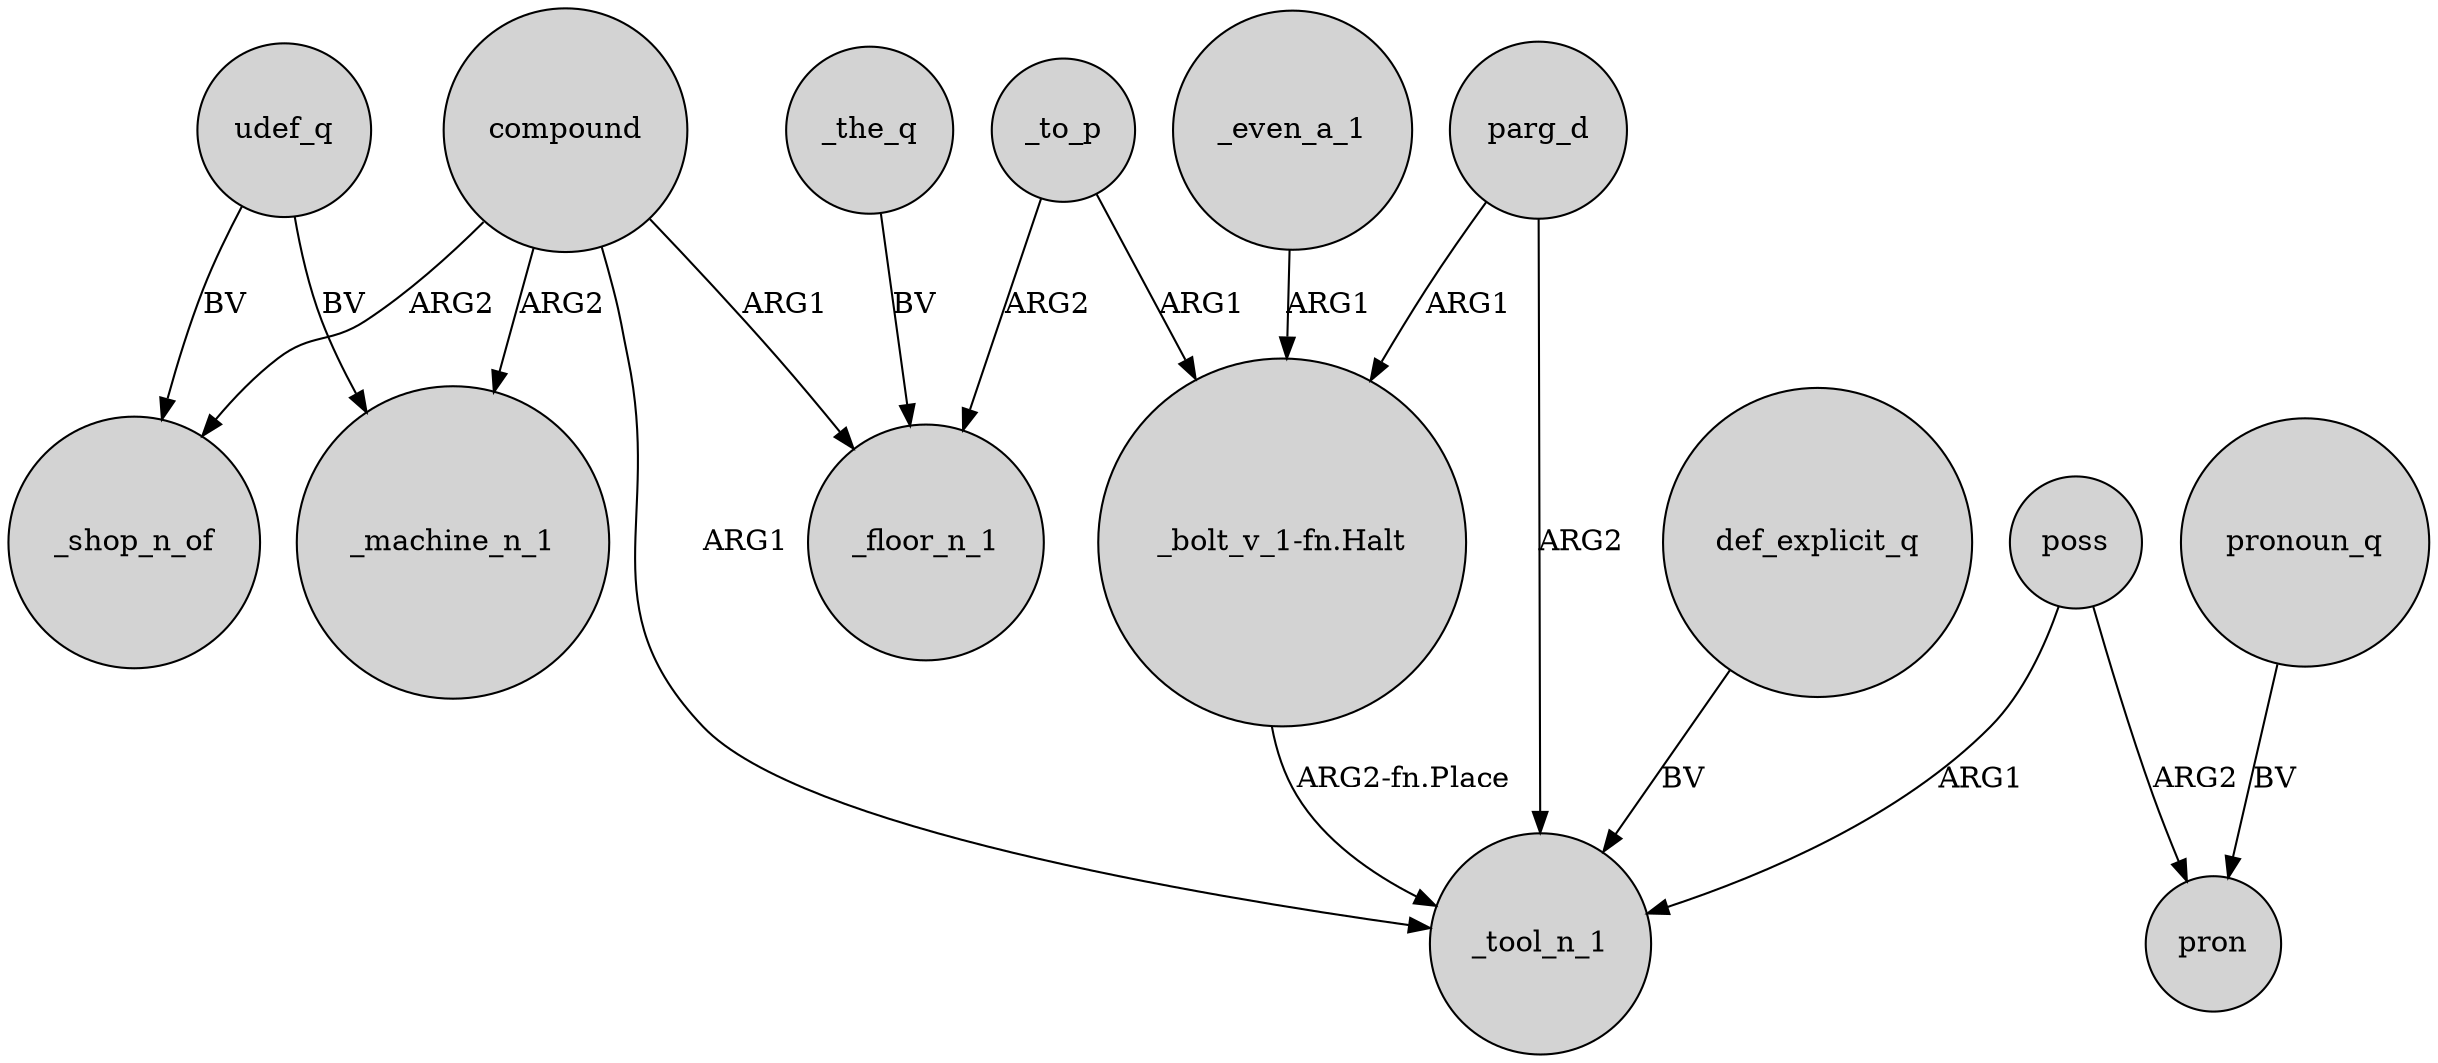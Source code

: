 digraph {
	node [shape=circle style=filled]
	udef_q -> _machine_n_1 [label=BV]
	compound -> _floor_n_1 [label=ARG1]
	_to_p -> _floor_n_1 [label=ARG2]
	_to_p -> "_bolt_v_1-fn.Halt" [label=ARG1]
	compound -> _machine_n_1 [label=ARG2]
	"_bolt_v_1-fn.Halt" -> _tool_n_1 [label="ARG2-fn.Place"]
	poss -> _tool_n_1 [label=ARG1]
	compound -> _tool_n_1 [label=ARG1]
	udef_q -> _shop_n_of [label=BV]
	_the_q -> _floor_n_1 [label=BV]
	parg_d -> "_bolt_v_1-fn.Halt" [label=ARG1]
	parg_d -> _tool_n_1 [label=ARG2]
	pronoun_q -> pron [label=BV]
	def_explicit_q -> _tool_n_1 [label=BV]
	_even_a_1 -> "_bolt_v_1-fn.Halt" [label=ARG1]
	poss -> pron [label=ARG2]
	compound -> _shop_n_of [label=ARG2]
}

